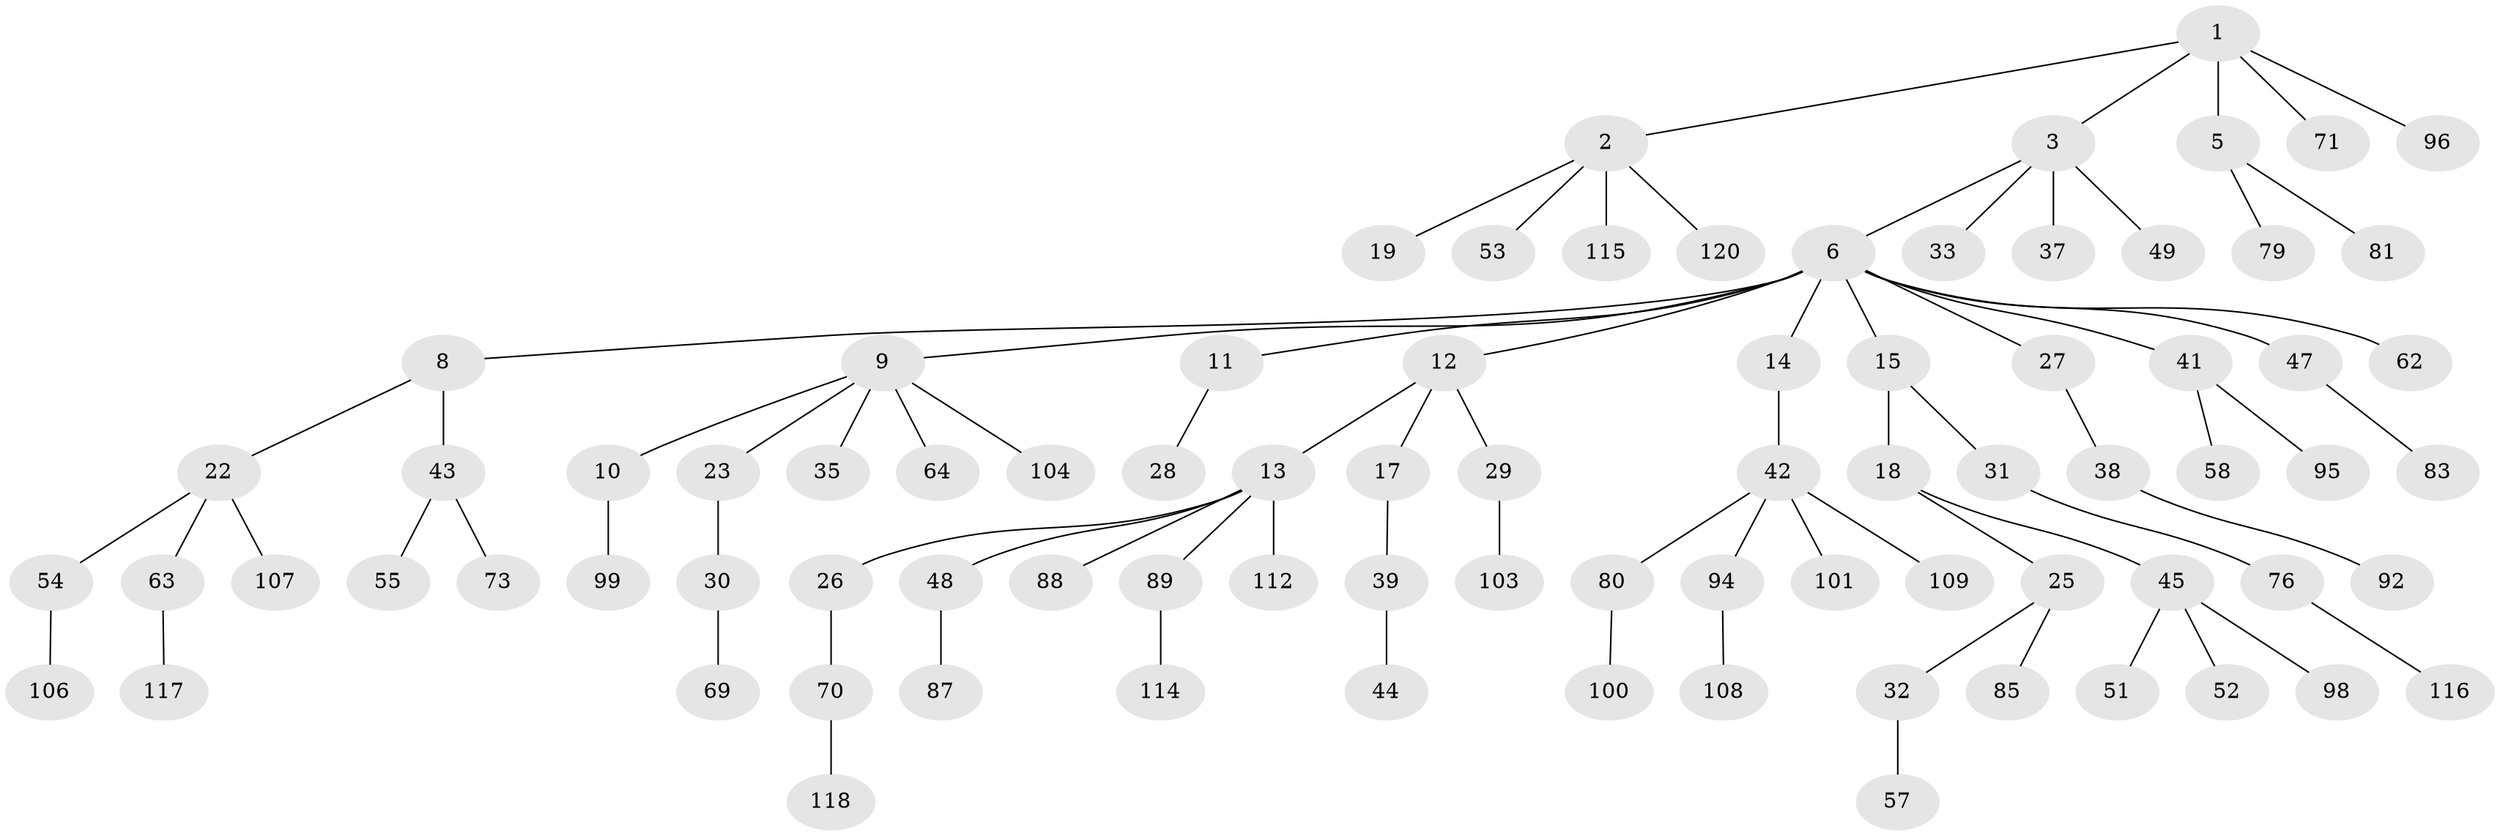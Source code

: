 // Generated by graph-tools (version 1.1) at 2025/24/03/03/25 07:24:05]
// undirected, 83 vertices, 82 edges
graph export_dot {
graph [start="1"]
  node [color=gray90,style=filled];
  1 [super="+82"];
  2 [super="+72"];
  3 [super="+4"];
  5 [super="+50"];
  6 [super="+7"];
  8;
  9 [super="+122"];
  10 [super="+21"];
  11 [super="+68"];
  12;
  13 [super="+16"];
  14 [super="+24"];
  15;
  17 [super="+36"];
  18 [super="+20"];
  19;
  22 [super="+65"];
  23 [super="+61"];
  25 [super="+74"];
  26 [super="+75"];
  27;
  28 [super="+93"];
  29 [super="+90"];
  30 [super="+67"];
  31 [super="+59"];
  32 [super="+34"];
  33;
  35 [super="+77"];
  37 [super="+102"];
  38 [super="+40"];
  39 [super="+86"];
  41 [super="+66"];
  42 [super="+111"];
  43 [super="+46"];
  44 [super="+56"];
  45 [super="+60"];
  47;
  48 [super="+84"];
  49;
  51;
  52;
  53;
  54;
  55 [super="+91"];
  57;
  58;
  62;
  63 [super="+78"];
  64 [super="+123"];
  69;
  70 [super="+97"];
  71;
  73 [super="+105"];
  76 [super="+110"];
  79;
  80 [super="+119"];
  81;
  83 [super="+121"];
  85;
  87;
  88;
  89;
  92;
  94 [super="+113"];
  95;
  96;
  98;
  99;
  100;
  101;
  103;
  104;
  106;
  107;
  108;
  109;
  112;
  114;
  115;
  116;
  117;
  118;
  120;
  1 -- 2;
  1 -- 3;
  1 -- 5;
  1 -- 71;
  1 -- 96;
  2 -- 19;
  2 -- 53;
  2 -- 115;
  2 -- 120;
  3 -- 6;
  3 -- 37;
  3 -- 49;
  3 -- 33;
  5 -- 79;
  5 -- 81;
  6 -- 8;
  6 -- 11;
  6 -- 14;
  6 -- 27;
  6 -- 41;
  6 -- 62;
  6 -- 9;
  6 -- 12;
  6 -- 15;
  6 -- 47;
  8 -- 22;
  8 -- 43;
  9 -- 10;
  9 -- 23;
  9 -- 35;
  9 -- 64;
  9 -- 104;
  10 -- 99;
  11 -- 28;
  12 -- 13;
  12 -- 17;
  12 -- 29;
  13 -- 26;
  13 -- 48;
  13 -- 112;
  13 -- 88;
  13 -- 89;
  14 -- 42;
  15 -- 18;
  15 -- 31;
  17 -- 39;
  18 -- 45;
  18 -- 25;
  22 -- 54;
  22 -- 63;
  22 -- 107;
  23 -- 30;
  25 -- 32;
  25 -- 85;
  26 -- 70;
  27 -- 38;
  29 -- 103;
  30 -- 69;
  31 -- 76;
  32 -- 57;
  38 -- 92;
  39 -- 44;
  41 -- 58;
  41 -- 95;
  42 -- 80;
  42 -- 94;
  42 -- 101;
  42 -- 109;
  43 -- 55;
  43 -- 73;
  45 -- 51;
  45 -- 52;
  45 -- 98;
  47 -- 83;
  48 -- 87;
  54 -- 106;
  63 -- 117;
  70 -- 118;
  76 -- 116;
  80 -- 100;
  89 -- 114;
  94 -- 108;
}
